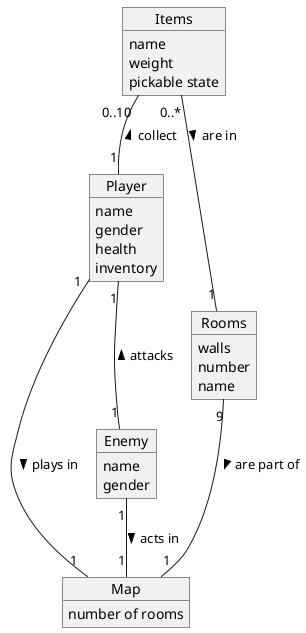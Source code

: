 @startuml DomainModel

    object Player{
        name
        gender
        health
        inventory
    }

    object Map{
        number of rooms
    }
    object Rooms{
        walls
        number
        name
    }
    object Enemy{
        name
        gender
    }
    object Items{
        name
        weight
        pickable state
    }

    Player "1" -- "1" Enemy : attacks < 
    Rooms "9" -- "1" Map : are part of >
    Items "0..10" -- "1" Player : collect <
    Enemy "1" -- "1" Map : acts in >
    Player "1" -- "1" Map : plays in >
    Items "0..*" -- "1" Rooms : are in >

@enduml